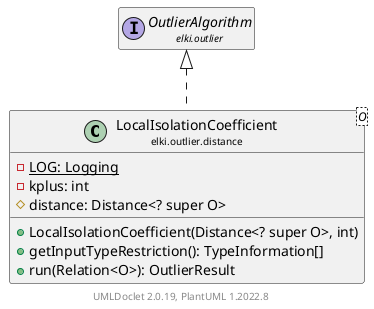 @startuml
    remove .*\.(Instance|Par|Parameterizer|Factory)$
    set namespaceSeparator none
    hide empty fields
    hide empty methods

    class "<size:14>LocalIsolationCoefficient\n<size:10>elki.outlier.distance" as elki.outlier.distance.LocalIsolationCoefficient<O> [[LocalIsolationCoefficient.html]] {
        {static} -LOG: Logging
        -kplus: int
        #distance: Distance<? super O>
        +LocalIsolationCoefficient(Distance<? super O>, int)
        +getInputTypeRestriction(): TypeInformation[]
        +run(Relation<O>): OutlierResult
    }

    interface "<size:14>OutlierAlgorithm\n<size:10>elki.outlier" as elki.outlier.OutlierAlgorithm [[../OutlierAlgorithm.html]]
    class "<size:14>LocalIsolationCoefficient.Par\n<size:10>elki.outlier.distance" as elki.outlier.distance.LocalIsolationCoefficient.Par<O> [[LocalIsolationCoefficient.Par.html]]

    elki.outlier.OutlierAlgorithm <|.. elki.outlier.distance.LocalIsolationCoefficient
    elki.outlier.distance.LocalIsolationCoefficient +-- elki.outlier.distance.LocalIsolationCoefficient.Par

    center footer UMLDoclet 2.0.19, PlantUML 1.2022.8
@enduml
